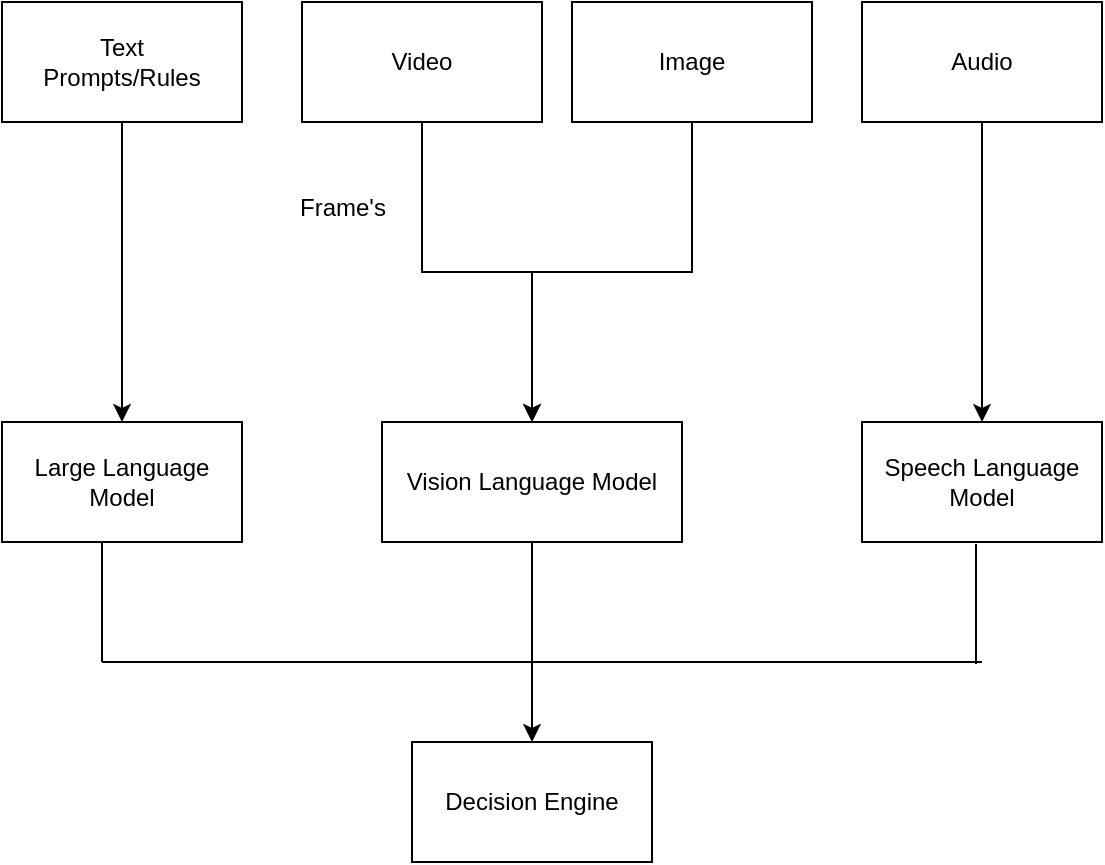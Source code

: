 <mxfile version="26.0.14">
  <diagram name="Page-1" id="OpJyO-5C_zh2wpmS6dyO">
    <mxGraphModel dx="1364" dy="795" grid="1" gridSize="10" guides="1" tooltips="1" connect="1" arrows="1" fold="1" page="1" pageScale="1" pageWidth="850" pageHeight="1100" math="0" shadow="0">
      <root>
        <mxCell id="0" />
        <mxCell id="1" parent="0" />
        <mxCell id="Y5OWJV1L_cYhaOPhjLGV-15" style="edgeStyle=orthogonalEdgeStyle;rounded=0;orthogonalLoop=1;jettySize=auto;html=1;entryX=0.5;entryY=0;entryDx=0;entryDy=0;" edge="1" parent="1" source="Y5OWJV1L_cYhaOPhjLGV-1" target="Y5OWJV1L_cYhaOPhjLGV-14">
          <mxGeometry relative="1" as="geometry" />
        </mxCell>
        <mxCell id="Y5OWJV1L_cYhaOPhjLGV-1" value="&lt;div&gt;Text&lt;/div&gt;&lt;div&gt;Prompts/Rules&lt;/div&gt;" style="rounded=0;whiteSpace=wrap;html=1;" vertex="1" parent="1">
          <mxGeometry x="140" y="190" width="120" height="60" as="geometry" />
        </mxCell>
        <mxCell id="Y5OWJV1L_cYhaOPhjLGV-6" style="edgeStyle=orthogonalEdgeStyle;rounded=0;orthogonalLoop=1;jettySize=auto;html=1;" edge="1" parent="1" source="Y5OWJV1L_cYhaOPhjLGV-2" target="Y5OWJV1L_cYhaOPhjLGV-7">
          <mxGeometry relative="1" as="geometry">
            <mxPoint x="350" y="290" as="targetPoint" />
          </mxGeometry>
        </mxCell>
        <mxCell id="Y5OWJV1L_cYhaOPhjLGV-2" value="Video" style="rounded=0;whiteSpace=wrap;html=1;" vertex="1" parent="1">
          <mxGeometry x="290" y="190" width="120" height="60" as="geometry" />
        </mxCell>
        <mxCell id="Y5OWJV1L_cYhaOPhjLGV-13" style="edgeStyle=orthogonalEdgeStyle;rounded=0;orthogonalLoop=1;jettySize=auto;html=1;entryX=0.5;entryY=0;entryDx=0;entryDy=0;" edge="1" parent="1" source="Y5OWJV1L_cYhaOPhjLGV-3" target="Y5OWJV1L_cYhaOPhjLGV-11">
          <mxGeometry relative="1" as="geometry" />
        </mxCell>
        <mxCell id="Y5OWJV1L_cYhaOPhjLGV-3" value="Audio" style="rounded=0;whiteSpace=wrap;html=1;" vertex="1" parent="1">
          <mxGeometry x="570" y="190" width="120" height="60" as="geometry" />
        </mxCell>
        <mxCell id="Y5OWJV1L_cYhaOPhjLGV-9" style="edgeStyle=orthogonalEdgeStyle;rounded=0;orthogonalLoop=1;jettySize=auto;html=1;entryX=0.5;entryY=0;entryDx=0;entryDy=0;" edge="1" parent="1" source="Y5OWJV1L_cYhaOPhjLGV-5" target="Y5OWJV1L_cYhaOPhjLGV-7">
          <mxGeometry relative="1" as="geometry" />
        </mxCell>
        <mxCell id="Y5OWJV1L_cYhaOPhjLGV-5" value="Image" style="rounded=0;whiteSpace=wrap;html=1;" vertex="1" parent="1">
          <mxGeometry x="425" y="190" width="120" height="60" as="geometry" />
        </mxCell>
        <mxCell id="Y5OWJV1L_cYhaOPhjLGV-19" style="edgeStyle=orthogonalEdgeStyle;rounded=0;orthogonalLoop=1;jettySize=auto;html=1;entryX=0.5;entryY=0;entryDx=0;entryDy=0;" edge="1" parent="1" source="Y5OWJV1L_cYhaOPhjLGV-7" target="Y5OWJV1L_cYhaOPhjLGV-18">
          <mxGeometry relative="1" as="geometry" />
        </mxCell>
        <mxCell id="Y5OWJV1L_cYhaOPhjLGV-7" value="Vision Language Model" style="rounded=0;whiteSpace=wrap;html=1;" vertex="1" parent="1">
          <mxGeometry x="330" y="400" width="150" height="60" as="geometry" />
        </mxCell>
        <mxCell id="Y5OWJV1L_cYhaOPhjLGV-10" value="&lt;div&gt;Frame&#39;s&lt;/div&gt;" style="text;html=1;align=center;verticalAlign=middle;resizable=0;points=[];autosize=1;strokeColor=none;fillColor=none;" vertex="1" parent="1">
          <mxGeometry x="275" y="278" width="70" height="30" as="geometry" />
        </mxCell>
        <mxCell id="Y5OWJV1L_cYhaOPhjLGV-11" value="Speech Language Model" style="rounded=0;whiteSpace=wrap;html=1;" vertex="1" parent="1">
          <mxGeometry x="570" y="400" width="120" height="60" as="geometry" />
        </mxCell>
        <mxCell id="Y5OWJV1L_cYhaOPhjLGV-14" value="Large Language Model" style="rounded=0;whiteSpace=wrap;html=1;" vertex="1" parent="1">
          <mxGeometry x="140" y="400" width="120" height="60" as="geometry" />
        </mxCell>
        <mxCell id="Y5OWJV1L_cYhaOPhjLGV-18" value="Decision Engine" style="rounded=0;whiteSpace=wrap;html=1;" vertex="1" parent="1">
          <mxGeometry x="345" y="560" width="120" height="60" as="geometry" />
        </mxCell>
        <mxCell id="Y5OWJV1L_cYhaOPhjLGV-23" value="" style="endArrow=none;html=1;rounded=0;" edge="1" parent="1">
          <mxGeometry width="50" height="50" relative="1" as="geometry">
            <mxPoint x="190" y="460" as="sourcePoint" />
            <mxPoint x="190" y="520" as="targetPoint" />
          </mxGeometry>
        </mxCell>
        <mxCell id="Y5OWJV1L_cYhaOPhjLGV-24" value="" style="endArrow=none;html=1;rounded=0;" edge="1" parent="1">
          <mxGeometry width="50" height="50" relative="1" as="geometry">
            <mxPoint x="627" y="461" as="sourcePoint" />
            <mxPoint x="627" y="521" as="targetPoint" />
          </mxGeometry>
        </mxCell>
        <mxCell id="Y5OWJV1L_cYhaOPhjLGV-26" value="" style="endArrow=none;html=1;rounded=0;" edge="1" parent="1">
          <mxGeometry width="50" height="50" relative="1" as="geometry">
            <mxPoint x="190" y="520" as="sourcePoint" />
            <mxPoint x="400" y="520" as="targetPoint" />
          </mxGeometry>
        </mxCell>
        <mxCell id="Y5OWJV1L_cYhaOPhjLGV-27" value="" style="endArrow=none;html=1;rounded=0;" edge="1" parent="1">
          <mxGeometry width="50" height="50" relative="1" as="geometry">
            <mxPoint x="390" y="520" as="sourcePoint" />
            <mxPoint x="630" y="520" as="targetPoint" />
          </mxGeometry>
        </mxCell>
      </root>
    </mxGraphModel>
  </diagram>
</mxfile>
